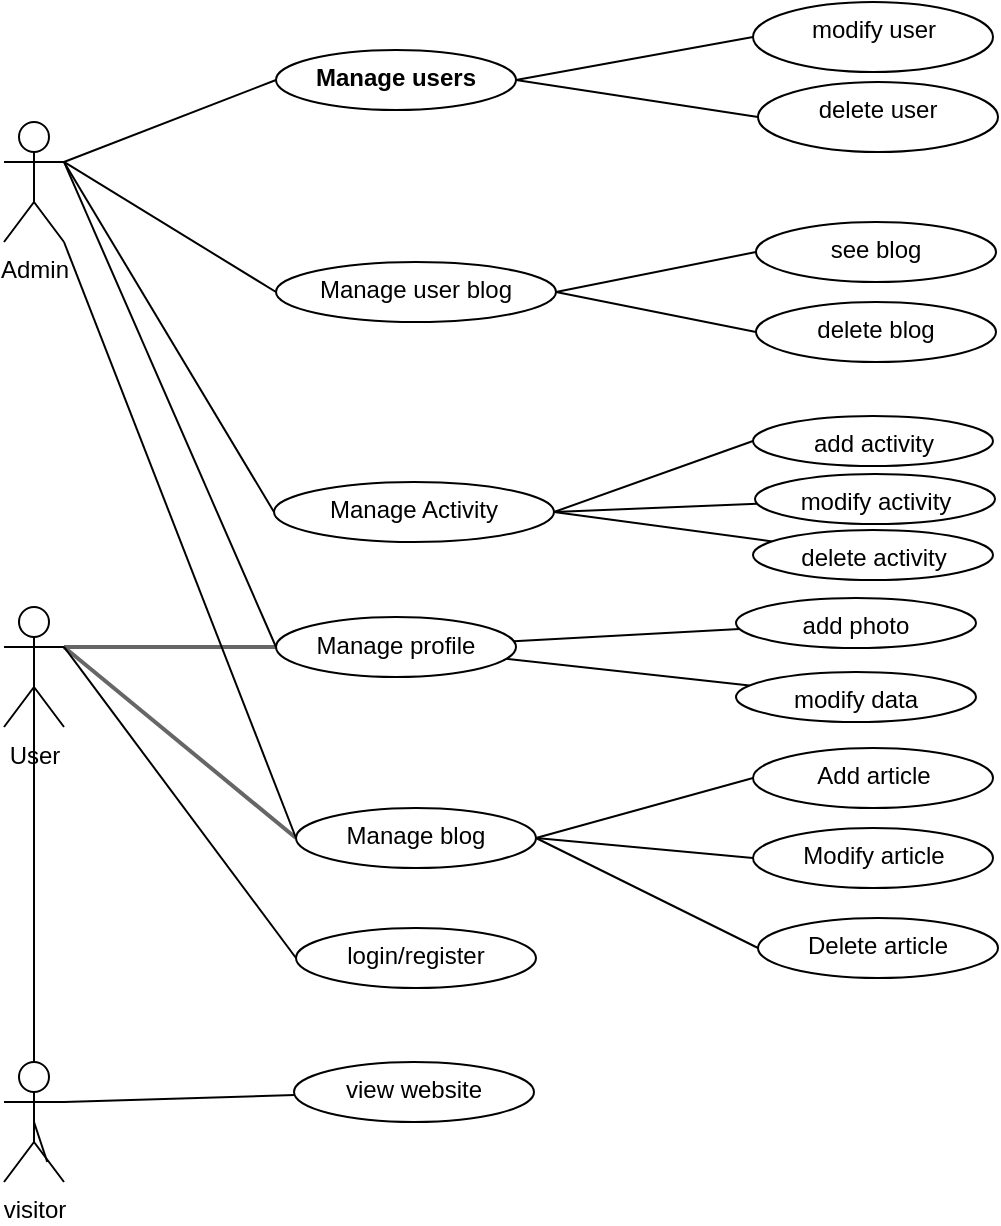 <mxfile>
    <diagram id="KLjVqpOyVgNuIA8PFker" name="Page-1">
        <mxGraphModel dx="1898" dy="649" grid="1" gridSize="10" guides="1" tooltips="1" connect="1" arrows="1" fold="1" page="1" pageScale="1" pageWidth="850" pageHeight="1100" math="0" shadow="0">
            <root>
                <mxCell id="0"/>
                <mxCell id="1" parent="0"/>
                <mxCell id="48" value="" style="edgeStyle=none;html=1;endArrow=none;endFill=0;entryX=0;entryY=0.5;entryDx=0;entryDy=0;exitX=1;exitY=0.333;exitDx=0;exitDy=0;exitPerimeter=0;" parent="1" source="2" target="10" edge="1">
                    <mxGeometry relative="1" as="geometry">
                        <mxPoint x="130" y="220" as="sourcePoint"/>
                    </mxGeometry>
                </mxCell>
                <mxCell id="50" value="" style="edgeStyle=none;html=1;endArrow=none;endFill=0;exitX=1;exitY=0.333;exitDx=0;exitDy=0;exitPerimeter=0;entryX=0;entryY=0.5;entryDx=0;entryDy=0;" parent="1" source="2" target="49" edge="1">
                    <mxGeometry relative="1" as="geometry"/>
                </mxCell>
                <mxCell id="2" value="Admin" style="shape=umlActor;verticalLabelPosition=bottom;verticalAlign=top;html=1;outlineConnect=0;" parent="1" vertex="1">
                    <mxGeometry x="104" y="200" width="30" height="60" as="geometry"/>
                </mxCell>
                <mxCell id="13" value="" style="edgeStyle=none;html=1;exitX=1;exitY=0.333;exitDx=0;exitDy=0;exitPerimeter=0;entryX=0;entryY=0.5;entryDx=0;entryDy=0;fillColor=#f5f5f5;strokeColor=#666666;strokeWidth=2;endArrow=none;endFill=0;" parent="1" source="3" target="12" edge="1">
                    <mxGeometry relative="1" as="geometry"/>
                </mxCell>
                <mxCell id="21" value="" style="edgeStyle=none;html=1;entryX=0;entryY=0.5;entryDx=0;entryDy=0;exitX=1;exitY=0.333;exitDx=0;exitDy=0;exitPerimeter=0;fillColor=#f5f5f5;strokeColor=#666666;strokeWidth=2;endArrow=none;endFill=0;" parent="1" source="3" target="20" edge="1">
                    <mxGeometry relative="1" as="geometry"/>
                </mxCell>
                <mxCell id="64" value="" style="edgeStyle=none;html=1;endArrow=none;endFill=0;exitX=1;exitY=0.333;exitDx=0;exitDy=0;exitPerimeter=0;entryX=0;entryY=0.5;entryDx=0;entryDy=0;" parent="1" source="3" target="63" edge="1">
                    <mxGeometry relative="1" as="geometry"/>
                </mxCell>
                <mxCell id="70" value="" style="edgeStyle=none;html=1;endArrow=none;endFill=0;entryX=0.5;entryY=0.5;entryDx=0;entryDy=0;entryPerimeter=0;exitX=0.5;exitY=0;exitDx=0;exitDy=0;exitPerimeter=0;" parent="1" source="3" target="69" edge="1">
                    <mxGeometry relative="1" as="geometry">
                        <mxPoint x="119" y="460" as="sourcePoint"/>
                        <mxPoint x="119" y="427" as="targetPoint"/>
                    </mxGeometry>
                </mxCell>
                <mxCell id="3" value="User" style="shape=umlActor;verticalLabelPosition=bottom;verticalAlign=top;html=1;outlineConnect=0;" parent="1" vertex="1">
                    <mxGeometry x="104" y="442.5" width="30" height="60" as="geometry"/>
                </mxCell>
                <mxCell id="66" value="" style="edgeStyle=none;html=1;endArrow=none;endFill=0;exitX=1;exitY=0.333;exitDx=0;exitDy=0;exitPerimeter=0;" parent="1" source="69" target="65" edge="1">
                    <mxGeometry relative="1" as="geometry">
                        <mxPoint x="134" y="390.243" as="sourcePoint"/>
                    </mxGeometry>
                </mxCell>
                <mxCell id="45" value="" style="edgeStyle=none;html=1;endArrow=none;endFill=0;entryX=0;entryY=0.5;entryDx=0;entryDy=0;exitX=1;exitY=0.5;exitDx=0;exitDy=0;" parent="1" source="10" target="44" edge="1">
                    <mxGeometry relative="1" as="geometry"/>
                </mxCell>
                <mxCell id="47" value="" style="edgeStyle=none;html=1;endArrow=none;endFill=0;entryX=0;entryY=0.5;entryDx=0;entryDy=0;exitX=1;exitY=0.5;exitDx=0;exitDy=0;" parent="1" source="10" target="46" edge="1">
                    <mxGeometry relative="1" as="geometry"/>
                </mxCell>
                <mxCell id="10" value="&lt;b&gt;Manage users&lt;/b&gt;" style="ellipse;whiteSpace=wrap;html=1;verticalAlign=top;" parent="1" vertex="1">
                    <mxGeometry x="240" y="164" width="120" height="30" as="geometry"/>
                </mxCell>
                <mxCell id="60" value="" style="edgeStyle=none;html=1;endArrow=none;endFill=0;" parent="1" source="12" target="59" edge="1">
                    <mxGeometry relative="1" as="geometry"/>
                </mxCell>
                <mxCell id="62" value="" style="edgeStyle=none;html=1;endArrow=none;endFill=0;" parent="1" source="12" target="61" edge="1">
                    <mxGeometry relative="1" as="geometry"/>
                </mxCell>
                <mxCell id="12" value="Manage profile" style="ellipse;whiteSpace=wrap;html=1;verticalAlign=top;" parent="1" vertex="1">
                    <mxGeometry x="240" y="447.5" width="120" height="30" as="geometry"/>
                </mxCell>
                <mxCell id="23" value="" style="edgeStyle=none;html=1;entryX=0;entryY=0.5;entryDx=0;entryDy=0;exitX=1;exitY=0.5;exitDx=0;exitDy=0;endArrow=none;endFill=0;" parent="1" source="20" target="22" edge="1">
                    <mxGeometry relative="1" as="geometry"/>
                </mxCell>
                <mxCell id="28" value="" style="edgeStyle=none;html=1;exitX=1;exitY=0.5;exitDx=0;exitDy=0;entryX=0;entryY=0.5;entryDx=0;entryDy=0;endArrow=none;endFill=0;" parent="1" source="20" target="24" edge="1">
                    <mxGeometry relative="1" as="geometry"/>
                </mxCell>
                <mxCell id="29" value="" style="edgeStyle=none;html=1;entryX=0;entryY=0.5;entryDx=0;entryDy=0;exitX=1;exitY=0.5;exitDx=0;exitDy=0;endArrow=none;endFill=0;" parent="1" source="20" target="25" edge="1">
                    <mxGeometry relative="1" as="geometry"/>
                </mxCell>
                <mxCell id="20" value="Manage blog" style="ellipse;whiteSpace=wrap;html=1;verticalAlign=top;" parent="1" vertex="1">
                    <mxGeometry x="250" y="543" width="120" height="30" as="geometry"/>
                </mxCell>
                <mxCell id="22" value="Add article" style="ellipse;whiteSpace=wrap;html=1;verticalAlign=top;" parent="1" vertex="1">
                    <mxGeometry x="478.5" y="513" width="120" height="30" as="geometry"/>
                </mxCell>
                <mxCell id="24" value="Modify article" style="ellipse;whiteSpace=wrap;html=1;verticalAlign=top;" parent="1" vertex="1">
                    <mxGeometry x="478.5" y="553" width="120" height="30" as="geometry"/>
                </mxCell>
                <mxCell id="25" value="Delete article" style="ellipse;whiteSpace=wrap;html=1;verticalAlign=top;" parent="1" vertex="1">
                    <mxGeometry x="481" y="598" width="120" height="30" as="geometry"/>
                </mxCell>
                <mxCell id="44" value="modify user" style="ellipse;whiteSpace=wrap;html=1;verticalAlign=top;" parent="1" vertex="1">
                    <mxGeometry x="478.5" y="140" width="120" height="35" as="geometry"/>
                </mxCell>
                <mxCell id="46" value="delete user" style="ellipse;whiteSpace=wrap;html=1;verticalAlign=top;" parent="1" vertex="1">
                    <mxGeometry x="481" y="180" width="120" height="35" as="geometry"/>
                </mxCell>
                <mxCell id="52" value="" style="edgeStyle=none;html=1;endArrow=none;endFill=0;entryX=0;entryY=0.5;entryDx=0;entryDy=0;exitX=1;exitY=0.5;exitDx=0;exitDy=0;" parent="1" source="49" target="51" edge="1">
                    <mxGeometry relative="1" as="geometry"/>
                </mxCell>
                <mxCell id="54" value="" style="edgeStyle=none;html=1;endArrow=none;endFill=0;exitX=1;exitY=0.5;exitDx=0;exitDy=0;entryX=0;entryY=0.5;entryDx=0;entryDy=0;" parent="1" source="49" target="53" edge="1">
                    <mxGeometry relative="1" as="geometry"/>
                </mxCell>
                <mxCell id="74" value="" style="edgeStyle=none;html=1;exitX=1;exitY=0.333;exitDx=0;exitDy=0;exitPerimeter=0;entryX=0;entryY=0.5;entryDx=0;entryDy=0;endArrow=none;endFill=0;" edge="1" parent="1" source="2" target="73">
                    <mxGeometry relative="1" as="geometry"/>
                </mxCell>
                <mxCell id="49" value="Manage user blog" style="ellipse;whiteSpace=wrap;html=1;verticalAlign=top;" parent="1" vertex="1">
                    <mxGeometry x="240" y="270" width="140" height="30" as="geometry"/>
                </mxCell>
                <mxCell id="51" value="see blog" style="ellipse;whiteSpace=wrap;html=1;verticalAlign=top;" parent="1" vertex="1">
                    <mxGeometry x="480" y="250" width="120" height="30" as="geometry"/>
                </mxCell>
                <mxCell id="53" value="delete blog" style="ellipse;whiteSpace=wrap;html=1;verticalAlign=top;" parent="1" vertex="1">
                    <mxGeometry x="480" y="290" width="120" height="30" as="geometry"/>
                </mxCell>
                <mxCell id="59" value="add photo" style="ellipse;whiteSpace=wrap;html=1;verticalAlign=top;" parent="1" vertex="1">
                    <mxGeometry x="470" y="438" width="120" height="25" as="geometry"/>
                </mxCell>
                <mxCell id="61" value="modify data" style="ellipse;whiteSpace=wrap;html=1;verticalAlign=top;" parent="1" vertex="1">
                    <mxGeometry x="470" y="475" width="120" height="25" as="geometry"/>
                </mxCell>
                <mxCell id="63" value="login/register" style="ellipse;whiteSpace=wrap;html=1;verticalAlign=top;" parent="1" vertex="1">
                    <mxGeometry x="250" y="603" width="120" height="30" as="geometry"/>
                </mxCell>
                <mxCell id="65" value="view website" style="ellipse;whiteSpace=wrap;html=1;verticalAlign=top;" parent="1" vertex="1">
                    <mxGeometry x="249" y="670" width="120" height="30" as="geometry"/>
                </mxCell>
                <mxCell id="86" style="edgeStyle=none;html=1;exitX=0.5;exitY=0.5;exitDx=0;exitDy=0;exitPerimeter=0;endArrow=none;endFill=0;" edge="1" parent="1" source="69">
                    <mxGeometry relative="1" as="geometry">
                        <mxPoint x="125.636" y="720" as="targetPoint"/>
                    </mxGeometry>
                </mxCell>
                <mxCell id="69" value="visitor" style="shape=umlActor;verticalLabelPosition=bottom;verticalAlign=top;html=1;outlineConnect=0;" parent="1" vertex="1">
                    <mxGeometry x="104" y="670" width="30" height="60" as="geometry"/>
                </mxCell>
                <mxCell id="79" value="" style="edgeStyle=none;html=1;endArrow=none;endFill=0;entryX=0;entryY=0.5;entryDx=0;entryDy=0;exitX=1;exitY=0.5;exitDx=0;exitDy=0;" edge="1" parent="1" source="73" target="78">
                    <mxGeometry relative="1" as="geometry"/>
                </mxCell>
                <mxCell id="73" value="Manage Activity" style="ellipse;whiteSpace=wrap;html=1;verticalAlign=top;" vertex="1" parent="1">
                    <mxGeometry x="239" y="380" width="140" height="30" as="geometry"/>
                </mxCell>
                <mxCell id="78" value="add activity" style="ellipse;whiteSpace=wrap;html=1;verticalAlign=top;" vertex="1" parent="1">
                    <mxGeometry x="478.5" y="347" width="120" height="25" as="geometry"/>
                </mxCell>
                <mxCell id="83" value="" style="edgeStyle=none;html=1;endArrow=none;endFill=0;entryX=1;entryY=0.5;entryDx=0;entryDy=0;" edge="1" parent="1" source="80" target="73">
                    <mxGeometry relative="1" as="geometry">
                        <mxPoint x="380" y="410" as="targetPoint"/>
                    </mxGeometry>
                </mxCell>
                <mxCell id="80" value="modify activity" style="ellipse;whiteSpace=wrap;html=1;verticalAlign=top;" vertex="1" parent="1">
                    <mxGeometry x="479.5" y="376" width="120" height="25" as="geometry"/>
                </mxCell>
                <mxCell id="82" value="" style="edgeStyle=none;html=1;endArrow=none;endFill=0;entryX=1;entryY=0.5;entryDx=0;entryDy=0;" edge="1" parent="1" source="81" target="73">
                    <mxGeometry relative="1" as="geometry"/>
                </mxCell>
                <mxCell id="81" value="delete activity" style="ellipse;whiteSpace=wrap;html=1;verticalAlign=top;" vertex="1" parent="1">
                    <mxGeometry x="478.5" y="404" width="120" height="25" as="geometry"/>
                </mxCell>
                <mxCell id="84" value="" style="edgeStyle=none;html=1;exitX=1;exitY=0.333;exitDx=0;exitDy=0;exitPerimeter=0;entryX=0;entryY=0.5;entryDx=0;entryDy=0;endArrow=none;endFill=0;" edge="1" parent="1" source="2" target="12">
                    <mxGeometry relative="1" as="geometry">
                        <mxPoint x="134" y="254" as="sourcePoint"/>
                        <mxPoint x="239" y="429" as="targetPoint"/>
                    </mxGeometry>
                </mxCell>
                <mxCell id="85" value="" style="edgeStyle=none;html=1;entryX=0;entryY=0.5;entryDx=0;entryDy=0;endArrow=none;endFill=0;exitX=1;exitY=1;exitDx=0;exitDy=0;exitPerimeter=0;" edge="1" parent="1" source="2" target="20">
                    <mxGeometry relative="1" as="geometry">
                        <mxPoint x="140" y="220" as="sourcePoint"/>
                        <mxPoint x="259" y="415" as="targetPoint"/>
                    </mxGeometry>
                </mxCell>
            </root>
        </mxGraphModel>
    </diagram>
</mxfile>